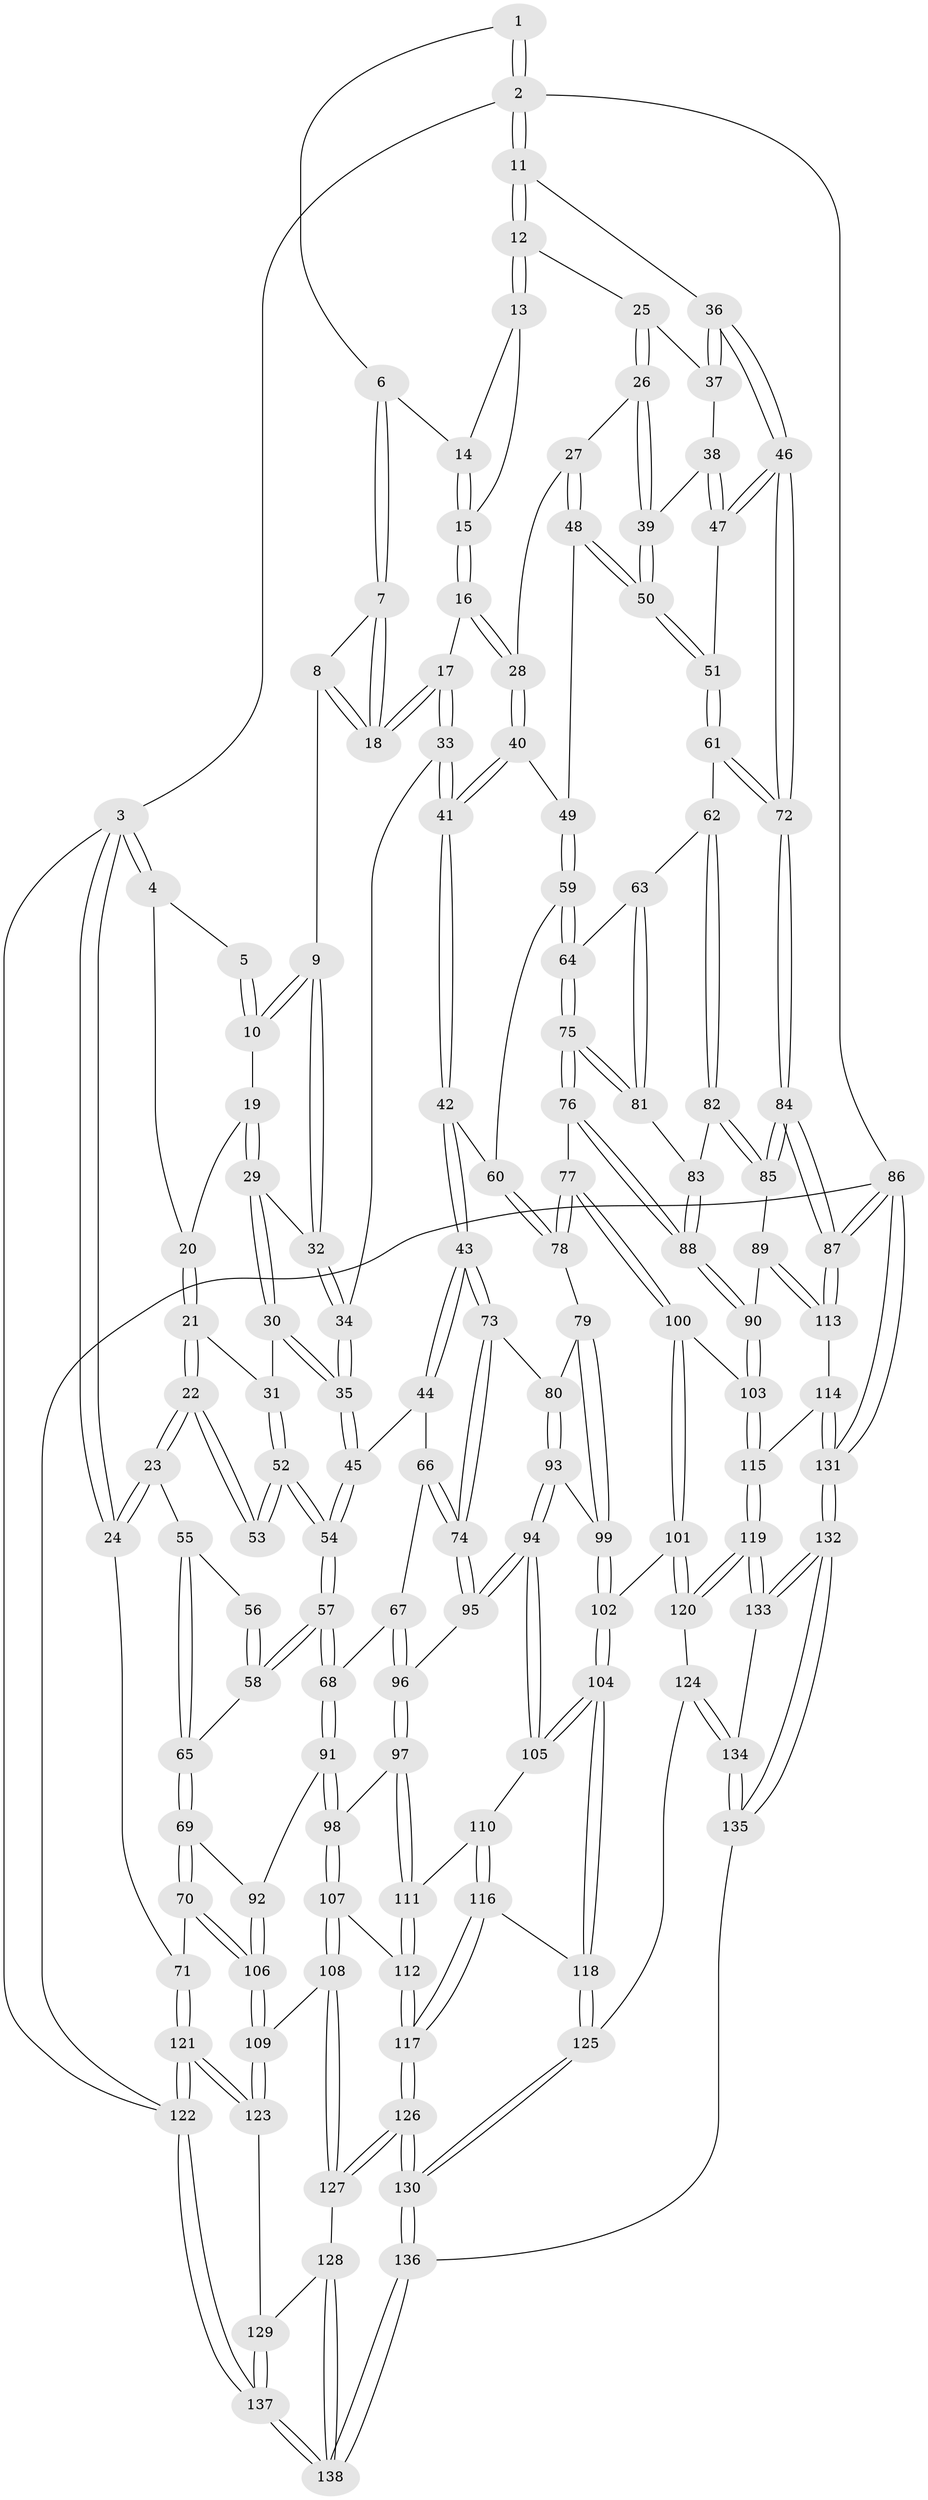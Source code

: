 // coarse degree distribution, {4: 0.5892857142857143, 2: 0.03571428571428571, 3: 0.2857142857142857, 5: 0.07142857142857142, 6: 0.017857142857142856}
// Generated by graph-tools (version 1.1) at 2025/38/03/04/25 23:38:28]
// undirected, 138 vertices, 342 edges
graph export_dot {
  node [color=gray90,style=filled];
  1 [pos="+0.6982830638920989+0"];
  2 [pos="+1+0"];
  3 [pos="+0+0"];
  4 [pos="+0.11921475294431153+0"];
  5 [pos="+0.46565845491301766+0"];
  6 [pos="+0.6952263357591307+0"];
  7 [pos="+0.693395393439661+0"];
  8 [pos="+0.5735397973732801+0.10719747940490372"];
  9 [pos="+0.5701332990417841+0.10840208994922454"];
  10 [pos="+0.4639796780598378+0"];
  11 [pos="+1+0"];
  12 [pos="+1+0.010105512157014399"];
  13 [pos="+0.8937538570164827+0.05860851368450555"];
  14 [pos="+0.7647603761996216+0.012729689721507176"];
  15 [pos="+0.7954038030142587+0.10718816955947996"];
  16 [pos="+0.7494036580163674+0.1827211419357285"];
  17 [pos="+0.7399754511788015+0.17927813381078975"];
  18 [pos="+0.7064376140011327+0.14664324824576003"];
  19 [pos="+0.38697589624321155+0.09656854776351058"];
  20 [pos="+0.1973173003546899+0"];
  21 [pos="+0.1777880991639905+0.1423263118714219"];
  22 [pos="+0.06576608534151537+0.22380535152903838"];
  23 [pos="+0+0.2701076429285763"];
  24 [pos="+0+0.27768580082690403"];
  25 [pos="+0.9369847637691402+0.1519553032625482"];
  26 [pos="+0.8096310562219139+0.23092673673442654"];
  27 [pos="+0.8018141644494274+0.2297000474267314"];
  28 [pos="+0.7709988343427906+0.21244208821630955"];
  29 [pos="+0.3878089577511008+0.11228741977080992"];
  30 [pos="+0.3472800237781224+0.22760961283429398"];
  31 [pos="+0.33271901336743864+0.23337893742399649"];
  32 [pos="+0.5480530599875447+0.14479943305247978"];
  33 [pos="+0.6086228604984253+0.24840493081895232"];
  34 [pos="+0.5394034732289468+0.2025153935893285"];
  35 [pos="+0.4566927073887381+0.265709502779773"];
  36 [pos="+1+0.28654356365354255"];
  37 [pos="+0.9490425254639451+0.24158602085162073"];
  38 [pos="+0.923905198766417+0.28097473108485527"];
  39 [pos="+0.8575190220083573+0.2730534062147873"];
  40 [pos="+0.6991139583453438+0.31157351469614064"];
  41 [pos="+0.6263001086741407+0.35476198821308513"];
  42 [pos="+0.6083803872328524+0.3966601220960617"];
  43 [pos="+0.5884792356550269+0.40640998533402967"];
  44 [pos="+0.5276526183481787+0.39000468733979443"];
  45 [pos="+0.4942138013419048+0.3634137056083123"];
  46 [pos="+1+0.3401403687037528"];
  47 [pos="+0.9810392377384061+0.3404841964554178"];
  48 [pos="+0.7846767790654009+0.34465237697613244"];
  49 [pos="+0.7602718100753979+0.3642369678895729"];
  50 [pos="+0.8756025141136523+0.40545232695488936"];
  51 [pos="+0.8799373696670897+0.41403863418988524"];
  52 [pos="+0.2827107585600639+0.3483085152295086"];
  53 [pos="+0.2259478480264166+0.3282368404946526"];
  54 [pos="+0.2881952844440725+0.45009950376401864"];
  55 [pos="+0.0030271662565362623+0.30913789590106167"];
  56 [pos="+0.14937160515459233+0.3528026599213358"];
  57 [pos="+0.2824828420713332+0.4689655116932142"];
  58 [pos="+0.2236915788233919+0.47805262234695556"];
  59 [pos="+0.7348782805920898+0.4349547691488693"];
  60 [pos="+0.7075282944589248+0.43646497972881076"];
  61 [pos="+0.8758775305120144+0.43694785629325505"];
  62 [pos="+0.8715341643244464+0.4441489794297617"];
  63 [pos="+0.8710553305099172+0.44431688860915847"];
  64 [pos="+0.7888710796476452+0.4617072856023"];
  65 [pos="+0.2118088173061569+0.48114268247526915"];
  66 [pos="+0.4722879325829067+0.4636457619169638"];
  67 [pos="+0.34497169247622694+0.5218565380660332"];
  68 [pos="+0.2988536326857032+0.49200152135353636"];
  69 [pos="+0.07345635017468889+0.5741610084381633"];
  70 [pos="+0.0323299027220404+0.5912754434098036"];
  71 [pos="+0+0.5744699443131477"];
  72 [pos="+1+0.48715096176150535"];
  73 [pos="+0.5807672464654968+0.537550412156938"];
  74 [pos="+0.505264244559126+0.5708708565272025"];
  75 [pos="+0.7686697049460882+0.5699434688911429"];
  76 [pos="+0.7677855486754891+0.5719984380616113"];
  77 [pos="+0.7038315270367367+0.5825589914139139"];
  78 [pos="+0.6868180735574995+0.5744857675731598"];
  79 [pos="+0.6815105590370969+0.5746017400412717"];
  80 [pos="+0.5829175471179003+0.5393607537021152"];
  81 [pos="+0.8337061505032506+0.5435075985035206"];
  82 [pos="+0.9133694883296322+0.5296479181423137"];
  83 [pos="+0.8681700014998592+0.5652613292817518"];
  84 [pos="+1+0.6463180803898513"];
  85 [pos="+1+0.6353450904620422"];
  86 [pos="+1+1"];
  87 [pos="+1+0.7640009864766475"];
  88 [pos="+0.8266364162185257+0.6337757804551648"];
  89 [pos="+0.9006092847613819+0.683429047276894"];
  90 [pos="+0.8385978301861807+0.6668463776012983"];
  91 [pos="+0.24939950592949225+0.649731423753069"];
  92 [pos="+0.24604580346402208+0.6513103188551875"];
  93 [pos="+0.5918470537444815+0.6259529621450678"];
  94 [pos="+0.5096250712482545+0.692987554876358"];
  95 [pos="+0.4434180891348332+0.6210206071991184"];
  96 [pos="+0.4277950911918213+0.6192527810735512"];
  97 [pos="+0.3715311210323014+0.6899967713770873"];
  98 [pos="+0.3195104816998037+0.698925839607994"];
  99 [pos="+0.627477691576972+0.6591578522336752"];
  100 [pos="+0.7156877488731413+0.7260021169247994"];
  101 [pos="+0.708825031761513+0.7305806993976277"];
  102 [pos="+0.6365696491040185+0.7345674445733762"];
  103 [pos="+0.7712600045904672+0.7196051591037147"];
  104 [pos="+0.5944292909665025+0.7578736891475959"];
  105 [pos="+0.5226848210729649+0.7168449816871872"];
  106 [pos="+0.16327857806635568+0.7557564039802134"];
  107 [pos="+0.24735956972253206+0.8047200071218412"];
  108 [pos="+0.23462420542962367+0.8161984371779566"];
  109 [pos="+0.1680823995894074+0.7776328473517637"];
  110 [pos="+0.4703660803077032+0.7703645760309658"];
  111 [pos="+0.38524005018680013+0.7541781321854687"];
  112 [pos="+0.3803068251277377+0.771788077460805"];
  113 [pos="+0.8851152894872031+0.8244186897581048"];
  114 [pos="+0.8582717679623594+0.8533196268784862"];
  115 [pos="+0.8491687195430431+0.8519917341519677"];
  116 [pos="+0.4564399014347836+0.8436030856285034"];
  117 [pos="+0.40146223721796426+0.884765726089374"];
  118 [pos="+0.5863510219541448+0.8460652437861332"];
  119 [pos="+0.768534150498981+0.8795445695280505"];
  120 [pos="+0.7289062894928248+0.8438825129100052"];
  121 [pos="+0+1"];
  122 [pos="+0+1"];
  123 [pos="+0.05018826604492764+0.8618840492656107"];
  124 [pos="+0.6083724446106001+0.8698378035553234"];
  125 [pos="+0.5914791983555354+0.8591849929914612"];
  126 [pos="+0.3844925591005487+0.9177938022978517"];
  127 [pos="+0.2471411865075857+0.8440546173110359"];
  128 [pos="+0.21443656903004332+0.9087760595943339"];
  129 [pos="+0.1686537190259098+0.9269870527178201"];
  130 [pos="+0.42528809665108813+1"];
  131 [pos="+1+1"];
  132 [pos="+0.9057253128171029+1"];
  133 [pos="+0.749610573140985+0.9259029252406656"];
  134 [pos="+0.6569317816983812+0.9457131437571811"];
  135 [pos="+0.5884908330745077+1"];
  136 [pos="+0.422057052890498+1"];
  137 [pos="+0+1"];
  138 [pos="+0.30385187122909446+1"];
  1 -- 2;
  1 -- 2;
  1 -- 6;
  2 -- 3;
  2 -- 11;
  2 -- 11;
  2 -- 86;
  3 -- 4;
  3 -- 4;
  3 -- 24;
  3 -- 24;
  3 -- 122;
  4 -- 5;
  4 -- 20;
  5 -- 10;
  5 -- 10;
  6 -- 7;
  6 -- 7;
  6 -- 14;
  7 -- 8;
  7 -- 18;
  7 -- 18;
  8 -- 9;
  8 -- 18;
  8 -- 18;
  9 -- 10;
  9 -- 10;
  9 -- 32;
  9 -- 32;
  10 -- 19;
  11 -- 12;
  11 -- 12;
  11 -- 36;
  12 -- 13;
  12 -- 13;
  12 -- 25;
  13 -- 14;
  13 -- 15;
  14 -- 15;
  14 -- 15;
  15 -- 16;
  15 -- 16;
  16 -- 17;
  16 -- 28;
  16 -- 28;
  17 -- 18;
  17 -- 18;
  17 -- 33;
  17 -- 33;
  19 -- 20;
  19 -- 29;
  19 -- 29;
  20 -- 21;
  20 -- 21;
  21 -- 22;
  21 -- 22;
  21 -- 31;
  22 -- 23;
  22 -- 23;
  22 -- 53;
  22 -- 53;
  23 -- 24;
  23 -- 24;
  23 -- 55;
  24 -- 71;
  25 -- 26;
  25 -- 26;
  25 -- 37;
  26 -- 27;
  26 -- 39;
  26 -- 39;
  27 -- 28;
  27 -- 48;
  27 -- 48;
  28 -- 40;
  28 -- 40;
  29 -- 30;
  29 -- 30;
  29 -- 32;
  30 -- 31;
  30 -- 35;
  30 -- 35;
  31 -- 52;
  31 -- 52;
  32 -- 34;
  32 -- 34;
  33 -- 34;
  33 -- 41;
  33 -- 41;
  34 -- 35;
  34 -- 35;
  35 -- 45;
  35 -- 45;
  36 -- 37;
  36 -- 37;
  36 -- 46;
  36 -- 46;
  37 -- 38;
  38 -- 39;
  38 -- 47;
  38 -- 47;
  39 -- 50;
  39 -- 50;
  40 -- 41;
  40 -- 41;
  40 -- 49;
  41 -- 42;
  41 -- 42;
  42 -- 43;
  42 -- 43;
  42 -- 60;
  43 -- 44;
  43 -- 44;
  43 -- 73;
  43 -- 73;
  44 -- 45;
  44 -- 66;
  45 -- 54;
  45 -- 54;
  46 -- 47;
  46 -- 47;
  46 -- 72;
  46 -- 72;
  47 -- 51;
  48 -- 49;
  48 -- 50;
  48 -- 50;
  49 -- 59;
  49 -- 59;
  50 -- 51;
  50 -- 51;
  51 -- 61;
  51 -- 61;
  52 -- 53;
  52 -- 53;
  52 -- 54;
  52 -- 54;
  54 -- 57;
  54 -- 57;
  55 -- 56;
  55 -- 65;
  55 -- 65;
  56 -- 58;
  56 -- 58;
  57 -- 58;
  57 -- 58;
  57 -- 68;
  57 -- 68;
  58 -- 65;
  59 -- 60;
  59 -- 64;
  59 -- 64;
  60 -- 78;
  60 -- 78;
  61 -- 62;
  61 -- 72;
  61 -- 72;
  62 -- 63;
  62 -- 82;
  62 -- 82;
  63 -- 64;
  63 -- 81;
  63 -- 81;
  64 -- 75;
  64 -- 75;
  65 -- 69;
  65 -- 69;
  66 -- 67;
  66 -- 74;
  66 -- 74;
  67 -- 68;
  67 -- 96;
  67 -- 96;
  68 -- 91;
  68 -- 91;
  69 -- 70;
  69 -- 70;
  69 -- 92;
  70 -- 71;
  70 -- 106;
  70 -- 106;
  71 -- 121;
  71 -- 121;
  72 -- 84;
  72 -- 84;
  73 -- 74;
  73 -- 74;
  73 -- 80;
  74 -- 95;
  74 -- 95;
  75 -- 76;
  75 -- 76;
  75 -- 81;
  75 -- 81;
  76 -- 77;
  76 -- 88;
  76 -- 88;
  77 -- 78;
  77 -- 78;
  77 -- 100;
  77 -- 100;
  78 -- 79;
  79 -- 80;
  79 -- 99;
  79 -- 99;
  80 -- 93;
  80 -- 93;
  81 -- 83;
  82 -- 83;
  82 -- 85;
  82 -- 85;
  83 -- 88;
  83 -- 88;
  84 -- 85;
  84 -- 85;
  84 -- 87;
  84 -- 87;
  85 -- 89;
  86 -- 87;
  86 -- 87;
  86 -- 131;
  86 -- 131;
  86 -- 122;
  87 -- 113;
  87 -- 113;
  88 -- 90;
  88 -- 90;
  89 -- 90;
  89 -- 113;
  89 -- 113;
  90 -- 103;
  90 -- 103;
  91 -- 92;
  91 -- 98;
  91 -- 98;
  92 -- 106;
  92 -- 106;
  93 -- 94;
  93 -- 94;
  93 -- 99;
  94 -- 95;
  94 -- 95;
  94 -- 105;
  94 -- 105;
  95 -- 96;
  96 -- 97;
  96 -- 97;
  97 -- 98;
  97 -- 111;
  97 -- 111;
  98 -- 107;
  98 -- 107;
  99 -- 102;
  99 -- 102;
  100 -- 101;
  100 -- 101;
  100 -- 103;
  101 -- 102;
  101 -- 120;
  101 -- 120;
  102 -- 104;
  102 -- 104;
  103 -- 115;
  103 -- 115;
  104 -- 105;
  104 -- 105;
  104 -- 118;
  104 -- 118;
  105 -- 110;
  106 -- 109;
  106 -- 109;
  107 -- 108;
  107 -- 108;
  107 -- 112;
  108 -- 109;
  108 -- 127;
  108 -- 127;
  109 -- 123;
  109 -- 123;
  110 -- 111;
  110 -- 116;
  110 -- 116;
  111 -- 112;
  111 -- 112;
  112 -- 117;
  112 -- 117;
  113 -- 114;
  114 -- 115;
  114 -- 131;
  114 -- 131;
  115 -- 119;
  115 -- 119;
  116 -- 117;
  116 -- 117;
  116 -- 118;
  117 -- 126;
  117 -- 126;
  118 -- 125;
  118 -- 125;
  119 -- 120;
  119 -- 120;
  119 -- 133;
  119 -- 133;
  120 -- 124;
  121 -- 122;
  121 -- 122;
  121 -- 123;
  121 -- 123;
  122 -- 137;
  122 -- 137;
  123 -- 129;
  124 -- 125;
  124 -- 134;
  124 -- 134;
  125 -- 130;
  125 -- 130;
  126 -- 127;
  126 -- 127;
  126 -- 130;
  126 -- 130;
  127 -- 128;
  128 -- 129;
  128 -- 138;
  128 -- 138;
  129 -- 137;
  129 -- 137;
  130 -- 136;
  130 -- 136;
  131 -- 132;
  131 -- 132;
  132 -- 133;
  132 -- 133;
  132 -- 135;
  132 -- 135;
  133 -- 134;
  134 -- 135;
  134 -- 135;
  135 -- 136;
  136 -- 138;
  136 -- 138;
  137 -- 138;
  137 -- 138;
}
